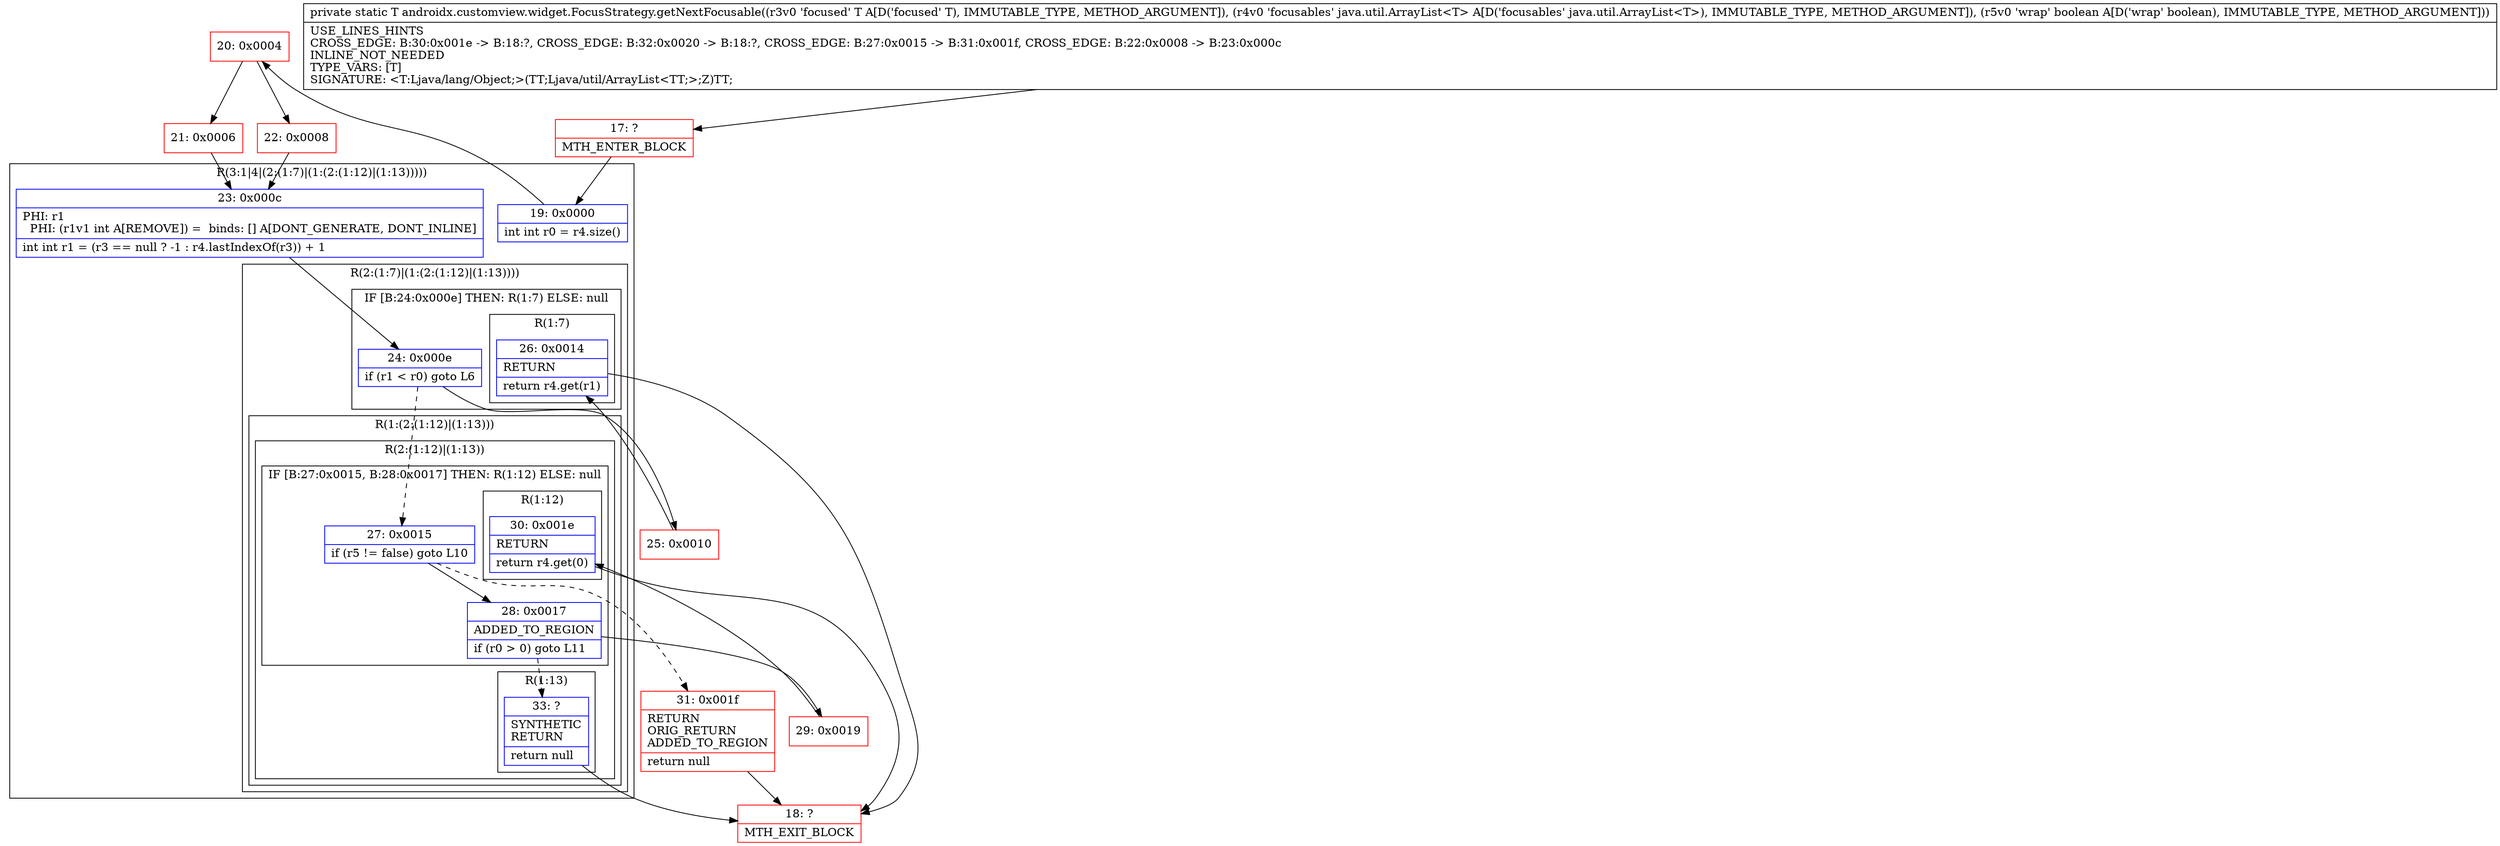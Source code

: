 digraph "CFG forandroidx.customview.widget.FocusStrategy.getNextFocusable(Ljava\/lang\/Object;Ljava\/util\/ArrayList;Z)Ljava\/lang\/Object;" {
subgraph cluster_Region_118596301 {
label = "R(3:1|4|(2:(1:7)|(1:(2:(1:12)|(1:13)))))";
node [shape=record,color=blue];
Node_19 [shape=record,label="{19\:\ 0x0000|int int r0 = r4.size()\l}"];
Node_23 [shape=record,label="{23\:\ 0x000c|PHI: r1 \l  PHI: (r1v1 int A[REMOVE]) =  binds: [] A[DONT_GENERATE, DONT_INLINE]\l|int int r1 = (r3 == null ? \-1 : r4.lastIndexOf(r3)) + 1\l}"];
subgraph cluster_Region_479357094 {
label = "R(2:(1:7)|(1:(2:(1:12)|(1:13))))";
node [shape=record,color=blue];
subgraph cluster_IfRegion_1541326243 {
label = "IF [B:24:0x000e] THEN: R(1:7) ELSE: null";
node [shape=record,color=blue];
Node_24 [shape=record,label="{24\:\ 0x000e|if (r1 \< r0) goto L6\l}"];
subgraph cluster_Region_869097007 {
label = "R(1:7)";
node [shape=record,color=blue];
Node_26 [shape=record,label="{26\:\ 0x0014|RETURN\l|return r4.get(r1)\l}"];
}
}
subgraph cluster_Region_1004420300 {
label = "R(1:(2:(1:12)|(1:13)))";
node [shape=record,color=blue];
subgraph cluster_Region_1342381890 {
label = "R(2:(1:12)|(1:13))";
node [shape=record,color=blue];
subgraph cluster_IfRegion_1815941668 {
label = "IF [B:27:0x0015, B:28:0x0017] THEN: R(1:12) ELSE: null";
node [shape=record,color=blue];
Node_27 [shape=record,label="{27\:\ 0x0015|if (r5 != false) goto L10\l}"];
Node_28 [shape=record,label="{28\:\ 0x0017|ADDED_TO_REGION\l|if (r0 \> 0) goto L11\l}"];
subgraph cluster_Region_1899381483 {
label = "R(1:12)";
node [shape=record,color=blue];
Node_30 [shape=record,label="{30\:\ 0x001e|RETURN\l|return r4.get(0)\l}"];
}
}
subgraph cluster_Region_2121192243 {
label = "R(1:13)";
node [shape=record,color=blue];
Node_33 [shape=record,label="{33\:\ ?|SYNTHETIC\lRETURN\l|return null\l}"];
}
}
}
}
}
Node_17 [shape=record,color=red,label="{17\:\ ?|MTH_ENTER_BLOCK\l}"];
Node_20 [shape=record,color=red,label="{20\:\ 0x0004}"];
Node_21 [shape=record,color=red,label="{21\:\ 0x0006}"];
Node_25 [shape=record,color=red,label="{25\:\ 0x0010}"];
Node_18 [shape=record,color=red,label="{18\:\ ?|MTH_EXIT_BLOCK\l}"];
Node_29 [shape=record,color=red,label="{29\:\ 0x0019}"];
Node_31 [shape=record,color=red,label="{31\:\ 0x001f|RETURN\lORIG_RETURN\lADDED_TO_REGION\l|return null\l}"];
Node_22 [shape=record,color=red,label="{22\:\ 0x0008}"];
MethodNode[shape=record,label="{private static T androidx.customview.widget.FocusStrategy.getNextFocusable((r3v0 'focused' T A[D('focused' T), IMMUTABLE_TYPE, METHOD_ARGUMENT]), (r4v0 'focusables' java.util.ArrayList\<T\> A[D('focusables' java.util.ArrayList\<T\>), IMMUTABLE_TYPE, METHOD_ARGUMENT]), (r5v0 'wrap' boolean A[D('wrap' boolean), IMMUTABLE_TYPE, METHOD_ARGUMENT]))  | USE_LINES_HINTS\lCROSS_EDGE: B:30:0x001e \-\> B:18:?, CROSS_EDGE: B:32:0x0020 \-\> B:18:?, CROSS_EDGE: B:27:0x0015 \-\> B:31:0x001f, CROSS_EDGE: B:22:0x0008 \-\> B:23:0x000c\lINLINE_NOT_NEEDED\lTYPE_VARS: [T]\lSIGNATURE: \<T:Ljava\/lang\/Object;\>(TT;Ljava\/util\/ArrayList\<TT;\>;Z)TT;\l}"];
MethodNode -> Node_17;Node_19 -> Node_20;
Node_23 -> Node_24;
Node_24 -> Node_25;
Node_24 -> Node_27[style=dashed];
Node_26 -> Node_18;
Node_27 -> Node_28;
Node_27 -> Node_31[style=dashed];
Node_28 -> Node_29;
Node_28 -> Node_33[style=dashed];
Node_30 -> Node_18;
Node_33 -> Node_18;
Node_17 -> Node_19;
Node_20 -> Node_21;
Node_20 -> Node_22;
Node_21 -> Node_23;
Node_25 -> Node_26;
Node_29 -> Node_30;
Node_31 -> Node_18;
Node_22 -> Node_23;
}

